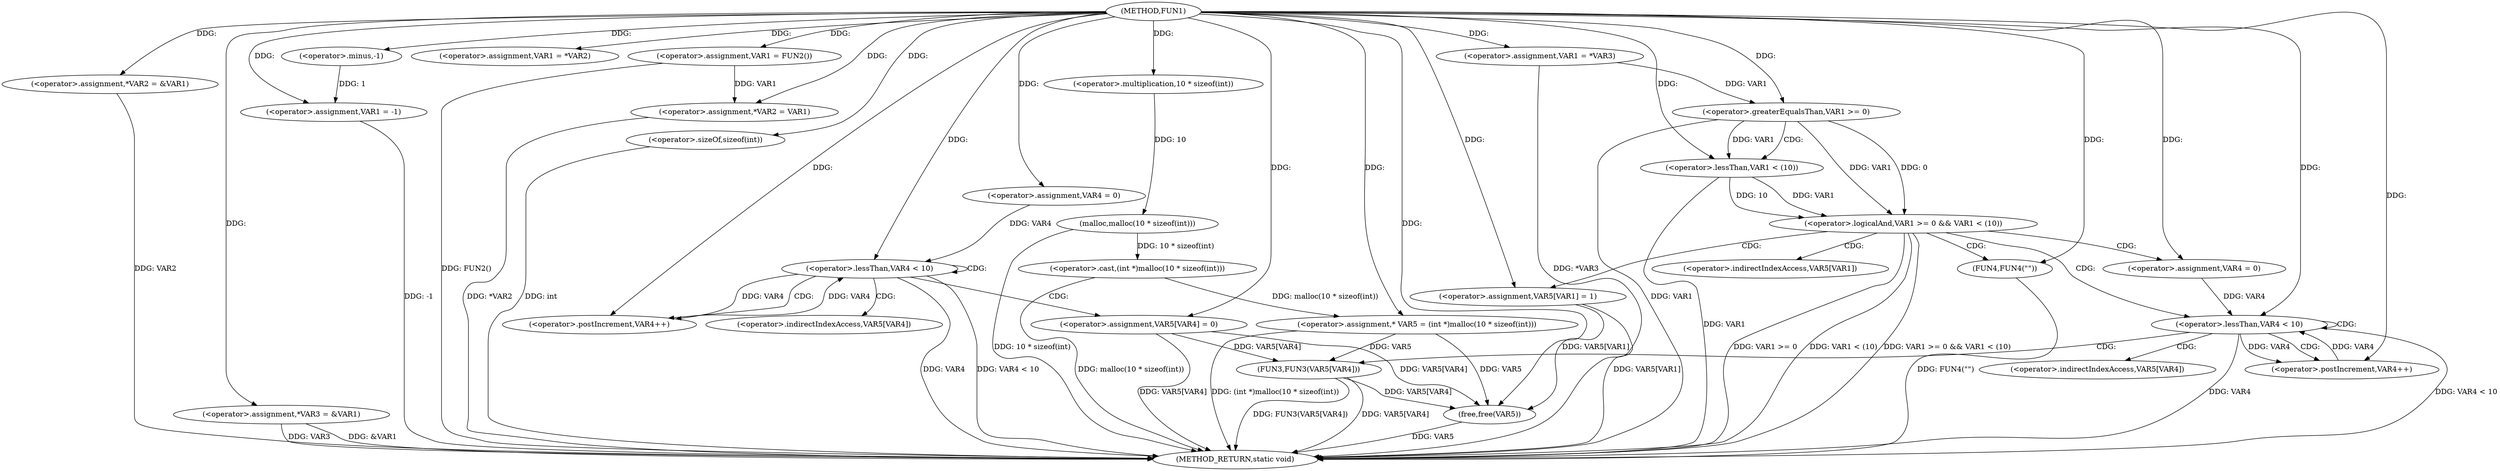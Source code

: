 digraph FUN1 {  
"1000100" [label = "(METHOD,FUN1)" ]
"1000197" [label = "(METHOD_RETURN,static void)" ]
"1000104" [label = "(<operator>.assignment,*VAR2 = &VAR1)" ]
"1000109" [label = "(<operator>.assignment,*VAR3 = &VAR1)" ]
"1000113" [label = "(<operator>.assignment,VAR1 = -1)" ]
"1000115" [label = "(<operator>.minus,-1)" ]
"1000119" [label = "(<operator>.assignment,VAR1 = *VAR2)" ]
"1000123" [label = "(<operator>.assignment,VAR1 = FUN2())" ]
"1000126" [label = "(<operator>.assignment,*VAR2 = VAR1)" ]
"1000132" [label = "(<operator>.assignment,VAR1 = *VAR3)" ]
"1000139" [label = "(<operator>.assignment,* VAR5 = (int *)malloc(10 * sizeof(int)))" ]
"1000141" [label = "(<operator>.cast,(int *)malloc(10 * sizeof(int)))" ]
"1000143" [label = "(malloc,malloc(10 * sizeof(int)))" ]
"1000144" [label = "(<operator>.multiplication,10 * sizeof(int))" ]
"1000146" [label = "(<operator>.sizeOf,sizeof(int))" ]
"1000149" [label = "(<operator>.assignment,VAR4 = 0)" ]
"1000152" [label = "(<operator>.lessThan,VAR4 < 10)" ]
"1000155" [label = "(<operator>.postIncrement,VAR4++)" ]
"1000158" [label = "(<operator>.assignment,VAR5[VAR4] = 0)" ]
"1000164" [label = "(<operator>.logicalAnd,VAR1 >= 0 && VAR1 < (10))" ]
"1000165" [label = "(<operator>.greaterEqualsThan,VAR1 >= 0)" ]
"1000168" [label = "(<operator>.lessThan,VAR1 < (10))" ]
"1000172" [label = "(<operator>.assignment,VAR5[VAR1] = 1)" ]
"1000178" [label = "(<operator>.assignment,VAR4 = 0)" ]
"1000181" [label = "(<operator>.lessThan,VAR4 < 10)" ]
"1000184" [label = "(<operator>.postIncrement,VAR4++)" ]
"1000187" [label = "(FUN3,FUN3(VAR5[VAR4]))" ]
"1000193" [label = "(FUN4,FUN4(\"\"))" ]
"1000195" [label = "(free,free(VAR5))" ]
"1000159" [label = "(<operator>.indirectIndexAccess,VAR5[VAR4])" ]
"1000173" [label = "(<operator>.indirectIndexAccess,VAR5[VAR1])" ]
"1000188" [label = "(<operator>.indirectIndexAccess,VAR5[VAR4])" ]
  "1000123" -> "1000197"  [ label = "DDG: FUN2()"] 
  "1000168" -> "1000197"  [ label = "DDG: VAR1"] 
  "1000104" -> "1000197"  [ label = "DDG: VAR2"] 
  "1000181" -> "1000197"  [ label = "DDG: VAR4 < 10"] 
  "1000113" -> "1000197"  [ label = "DDG: -1"] 
  "1000141" -> "1000197"  [ label = "DDG: malloc(10 * sizeof(int))"] 
  "1000164" -> "1000197"  [ label = "DDG: VAR1 >= 0"] 
  "1000181" -> "1000197"  [ label = "DDG: VAR4"] 
  "1000158" -> "1000197"  [ label = "DDG: VAR5[VAR4]"] 
  "1000187" -> "1000197"  [ label = "DDG: VAR5[VAR4]"] 
  "1000164" -> "1000197"  [ label = "DDG: VAR1 < (10)"] 
  "1000164" -> "1000197"  [ label = "DDG: VAR1 >= 0 && VAR1 < (10)"] 
  "1000187" -> "1000197"  [ label = "DDG: FUN3(VAR5[VAR4])"] 
  "1000139" -> "1000197"  [ label = "DDG: (int *)malloc(10 * sizeof(int))"] 
  "1000165" -> "1000197"  [ label = "DDG: VAR1"] 
  "1000152" -> "1000197"  [ label = "DDG: VAR4 < 10"] 
  "1000143" -> "1000197"  [ label = "DDG: 10 * sizeof(int)"] 
  "1000132" -> "1000197"  [ label = "DDG: *VAR3"] 
  "1000126" -> "1000197"  [ label = "DDG: *VAR2"] 
  "1000152" -> "1000197"  [ label = "DDG: VAR4"] 
  "1000193" -> "1000197"  [ label = "DDG: FUN4(\"\")"] 
  "1000109" -> "1000197"  [ label = "DDG: VAR3"] 
  "1000172" -> "1000197"  [ label = "DDG: VAR5[VAR1]"] 
  "1000195" -> "1000197"  [ label = "DDG: VAR5"] 
  "1000146" -> "1000197"  [ label = "DDG: int"] 
  "1000109" -> "1000197"  [ label = "DDG: &VAR1"] 
  "1000100" -> "1000104"  [ label = "DDG: "] 
  "1000100" -> "1000109"  [ label = "DDG: "] 
  "1000115" -> "1000113"  [ label = "DDG: 1"] 
  "1000100" -> "1000113"  [ label = "DDG: "] 
  "1000100" -> "1000115"  [ label = "DDG: "] 
  "1000100" -> "1000119"  [ label = "DDG: "] 
  "1000100" -> "1000123"  [ label = "DDG: "] 
  "1000123" -> "1000126"  [ label = "DDG: VAR1"] 
  "1000100" -> "1000126"  [ label = "DDG: "] 
  "1000100" -> "1000132"  [ label = "DDG: "] 
  "1000141" -> "1000139"  [ label = "DDG: malloc(10 * sizeof(int))"] 
  "1000100" -> "1000139"  [ label = "DDG: "] 
  "1000143" -> "1000141"  [ label = "DDG: 10 * sizeof(int)"] 
  "1000144" -> "1000143"  [ label = "DDG: 10"] 
  "1000100" -> "1000144"  [ label = "DDG: "] 
  "1000100" -> "1000146"  [ label = "DDG: "] 
  "1000100" -> "1000149"  [ label = "DDG: "] 
  "1000149" -> "1000152"  [ label = "DDG: VAR4"] 
  "1000155" -> "1000152"  [ label = "DDG: VAR4"] 
  "1000100" -> "1000152"  [ label = "DDG: "] 
  "1000152" -> "1000155"  [ label = "DDG: VAR4"] 
  "1000100" -> "1000155"  [ label = "DDG: "] 
  "1000100" -> "1000158"  [ label = "DDG: "] 
  "1000165" -> "1000164"  [ label = "DDG: VAR1"] 
  "1000165" -> "1000164"  [ label = "DDG: 0"] 
  "1000132" -> "1000165"  [ label = "DDG: VAR1"] 
  "1000100" -> "1000165"  [ label = "DDG: "] 
  "1000168" -> "1000164"  [ label = "DDG: VAR1"] 
  "1000168" -> "1000164"  [ label = "DDG: 10"] 
  "1000165" -> "1000168"  [ label = "DDG: VAR1"] 
  "1000100" -> "1000168"  [ label = "DDG: "] 
  "1000100" -> "1000172"  [ label = "DDG: "] 
  "1000100" -> "1000178"  [ label = "DDG: "] 
  "1000184" -> "1000181"  [ label = "DDG: VAR4"] 
  "1000178" -> "1000181"  [ label = "DDG: VAR4"] 
  "1000100" -> "1000181"  [ label = "DDG: "] 
  "1000181" -> "1000184"  [ label = "DDG: VAR4"] 
  "1000100" -> "1000184"  [ label = "DDG: "] 
  "1000139" -> "1000187"  [ label = "DDG: VAR5"] 
  "1000158" -> "1000187"  [ label = "DDG: VAR5[VAR4]"] 
  "1000100" -> "1000193"  [ label = "DDG: "] 
  "1000139" -> "1000195"  [ label = "DDG: VAR5"] 
  "1000172" -> "1000195"  [ label = "DDG: VAR5[VAR1]"] 
  "1000187" -> "1000195"  [ label = "DDG: VAR5[VAR4]"] 
  "1000158" -> "1000195"  [ label = "DDG: VAR5[VAR4]"] 
  "1000100" -> "1000195"  [ label = "DDG: "] 
  "1000152" -> "1000159"  [ label = "CDG: "] 
  "1000152" -> "1000158"  [ label = "CDG: "] 
  "1000152" -> "1000155"  [ label = "CDG: "] 
  "1000152" -> "1000152"  [ label = "CDG: "] 
  "1000164" -> "1000178"  [ label = "CDG: "] 
  "1000164" -> "1000173"  [ label = "CDG: "] 
  "1000164" -> "1000193"  [ label = "CDG: "] 
  "1000164" -> "1000172"  [ label = "CDG: "] 
  "1000164" -> "1000181"  [ label = "CDG: "] 
  "1000165" -> "1000168"  [ label = "CDG: "] 
  "1000181" -> "1000188"  [ label = "CDG: "] 
  "1000181" -> "1000184"  [ label = "CDG: "] 
  "1000181" -> "1000187"  [ label = "CDG: "] 
  "1000181" -> "1000181"  [ label = "CDG: "] 
}
